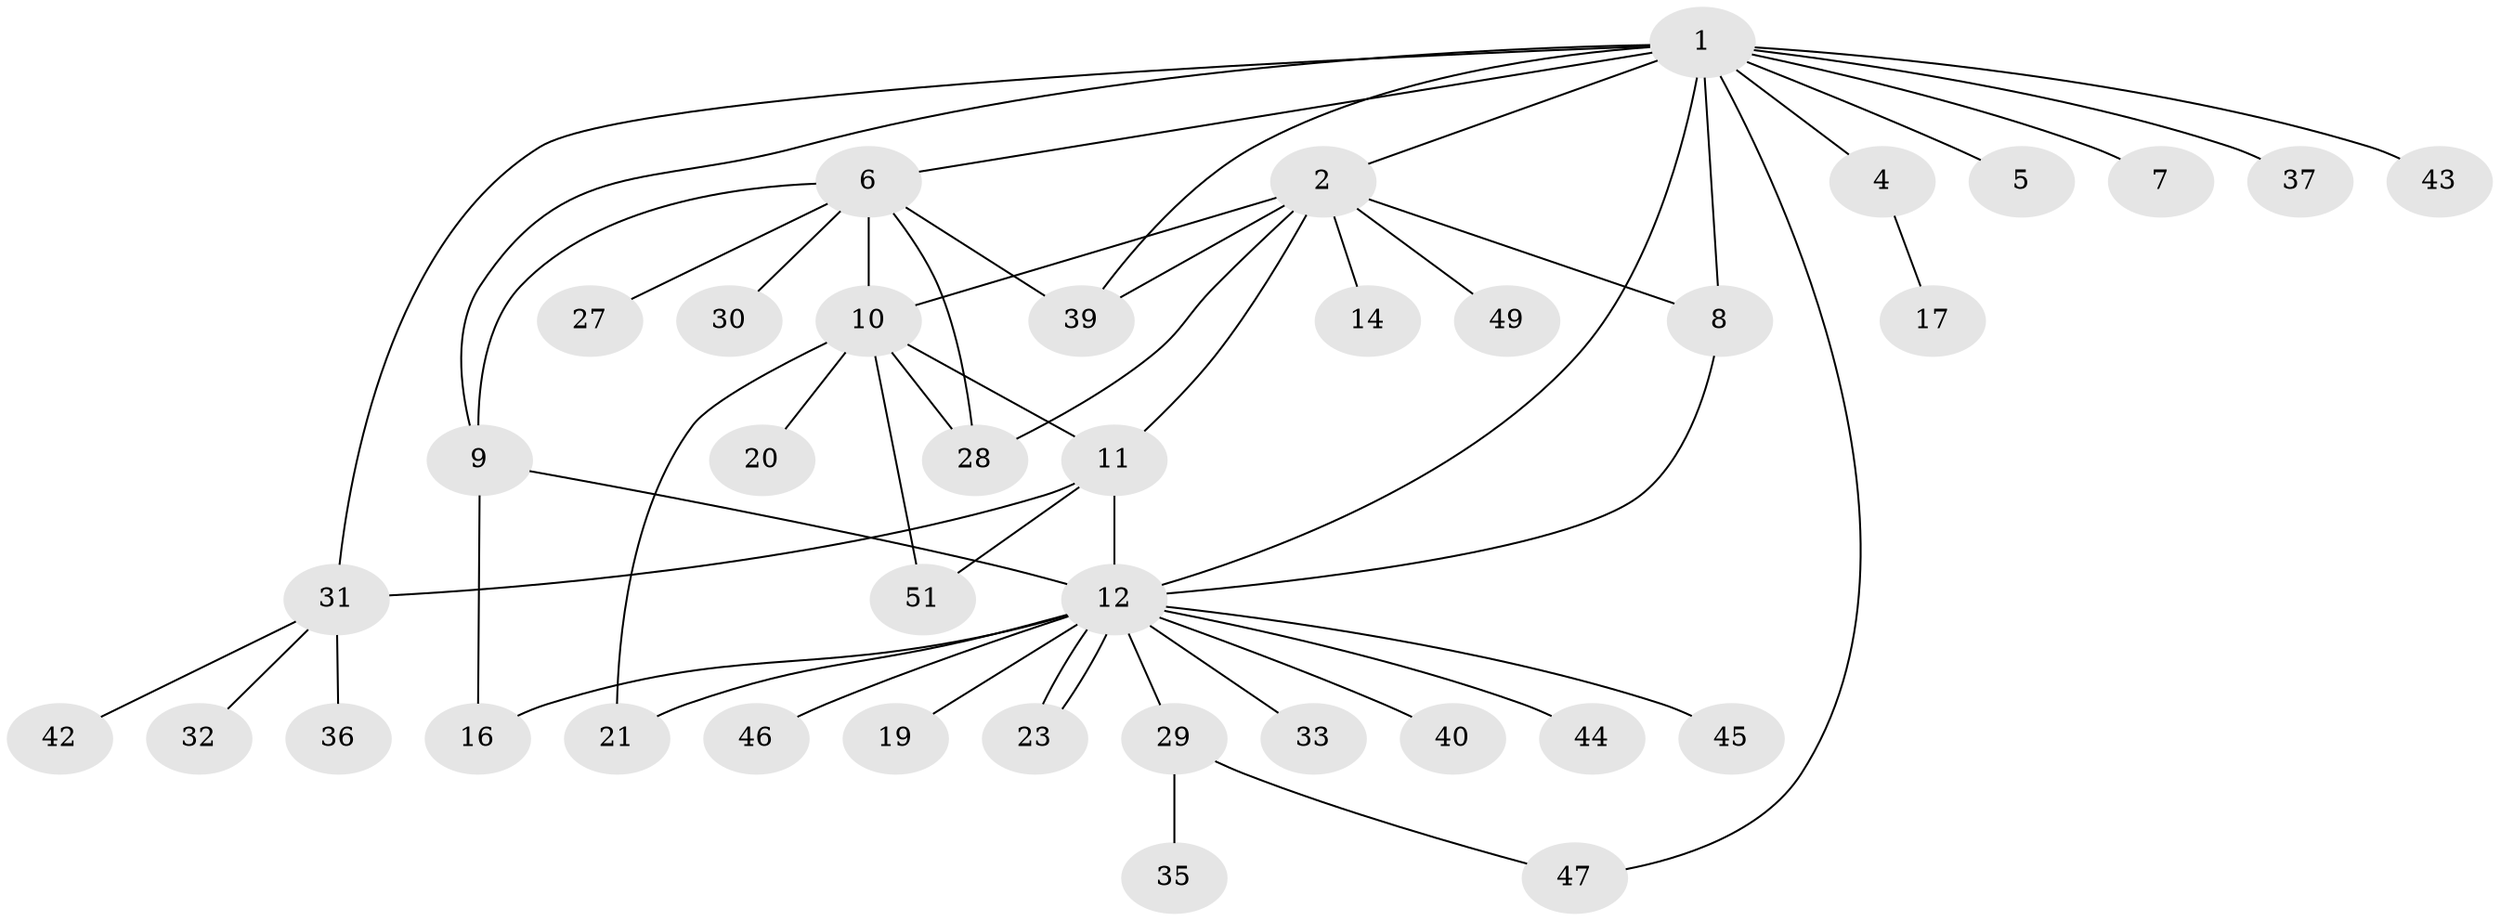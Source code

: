 // Generated by graph-tools (version 1.1) at 2025/51/02/27/25 19:51:59]
// undirected, 38 vertices, 54 edges
graph export_dot {
graph [start="1"]
  node [color=gray90,style=filled];
  1 [super="+3"];
  2 [super="+13"];
  4 [super="+15"];
  5 [super="+24"];
  6 [super="+26"];
  7;
  8 [super="+22"];
  9 [super="+48"];
  10 [super="+52"];
  11 [super="+25"];
  12 [super="+18"];
  14;
  16;
  17;
  19;
  20;
  21 [super="+38"];
  23;
  27;
  28 [super="+34"];
  29 [super="+50"];
  30;
  31 [super="+41"];
  32;
  33;
  35;
  36;
  37;
  39;
  40;
  42;
  43;
  44;
  45;
  46;
  47;
  49;
  51;
  1 -- 2;
  1 -- 7;
  1 -- 12;
  1 -- 43;
  1 -- 4;
  1 -- 5;
  1 -- 6;
  1 -- 37;
  1 -- 39;
  1 -- 9;
  1 -- 47;
  1 -- 31;
  1 -- 8;
  2 -- 8;
  2 -- 10;
  2 -- 39;
  2 -- 49;
  2 -- 14;
  2 -- 11;
  2 -- 28;
  4 -- 17;
  6 -- 10;
  6 -- 27;
  6 -- 28;
  6 -- 39;
  6 -- 9;
  6 -- 30;
  8 -- 12;
  9 -- 12;
  9 -- 16;
  10 -- 11;
  10 -- 20;
  10 -- 21;
  10 -- 28;
  10 -- 51;
  11 -- 12;
  11 -- 31;
  11 -- 51;
  12 -- 16;
  12 -- 19;
  12 -- 21;
  12 -- 23;
  12 -- 23;
  12 -- 29;
  12 -- 33;
  12 -- 40;
  12 -- 44;
  12 -- 45;
  12 -- 46;
  29 -- 35;
  29 -- 47;
  31 -- 32;
  31 -- 36;
  31 -- 42;
}
